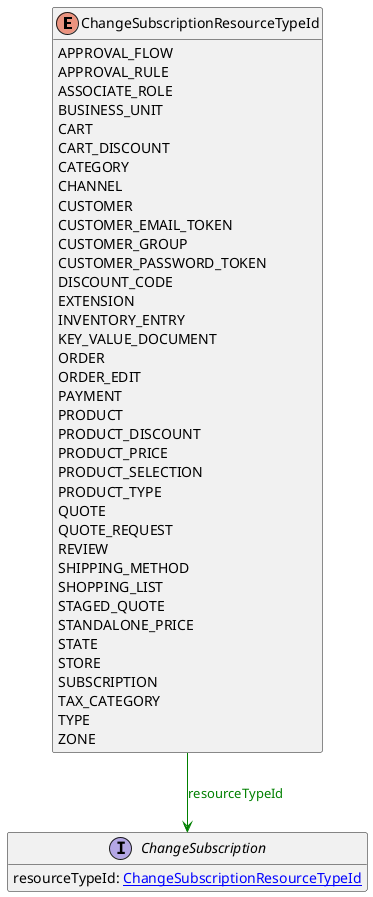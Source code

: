 @startuml

hide methods
enum ChangeSubscriptionResourceTypeId {
    APPROVAL_FLOW
    APPROVAL_RULE
    ASSOCIATE_ROLE
    BUSINESS_UNIT
    CART
    CART_DISCOUNT
    CATEGORY
    CHANNEL
    CUSTOMER
    CUSTOMER_EMAIL_TOKEN
    CUSTOMER_GROUP
    CUSTOMER_PASSWORD_TOKEN
    DISCOUNT_CODE
    EXTENSION
    INVENTORY_ENTRY
    KEY_VALUE_DOCUMENT
    ORDER
    ORDER_EDIT
    PAYMENT
    PRODUCT
    PRODUCT_DISCOUNT
    PRODUCT_PRICE
    PRODUCT_SELECTION
    PRODUCT_TYPE
    QUOTE
    QUOTE_REQUEST
    REVIEW
    SHIPPING_METHOD
    SHOPPING_LIST
    STAGED_QUOTE
    STANDALONE_PRICE
    STATE
    STORE
    SUBSCRIPTION
    TAX_CATEGORY
    TYPE
    ZONE
}
interface ChangeSubscription [[ChangeSubscription.svg]]  {
    resourceTypeId: [[ChangeSubscriptionResourceTypeId.svg ChangeSubscriptionResourceTypeId]]
}
ChangeSubscriptionResourceTypeId --> ChangeSubscription #green;text:green : "resourceTypeId"
@enduml
